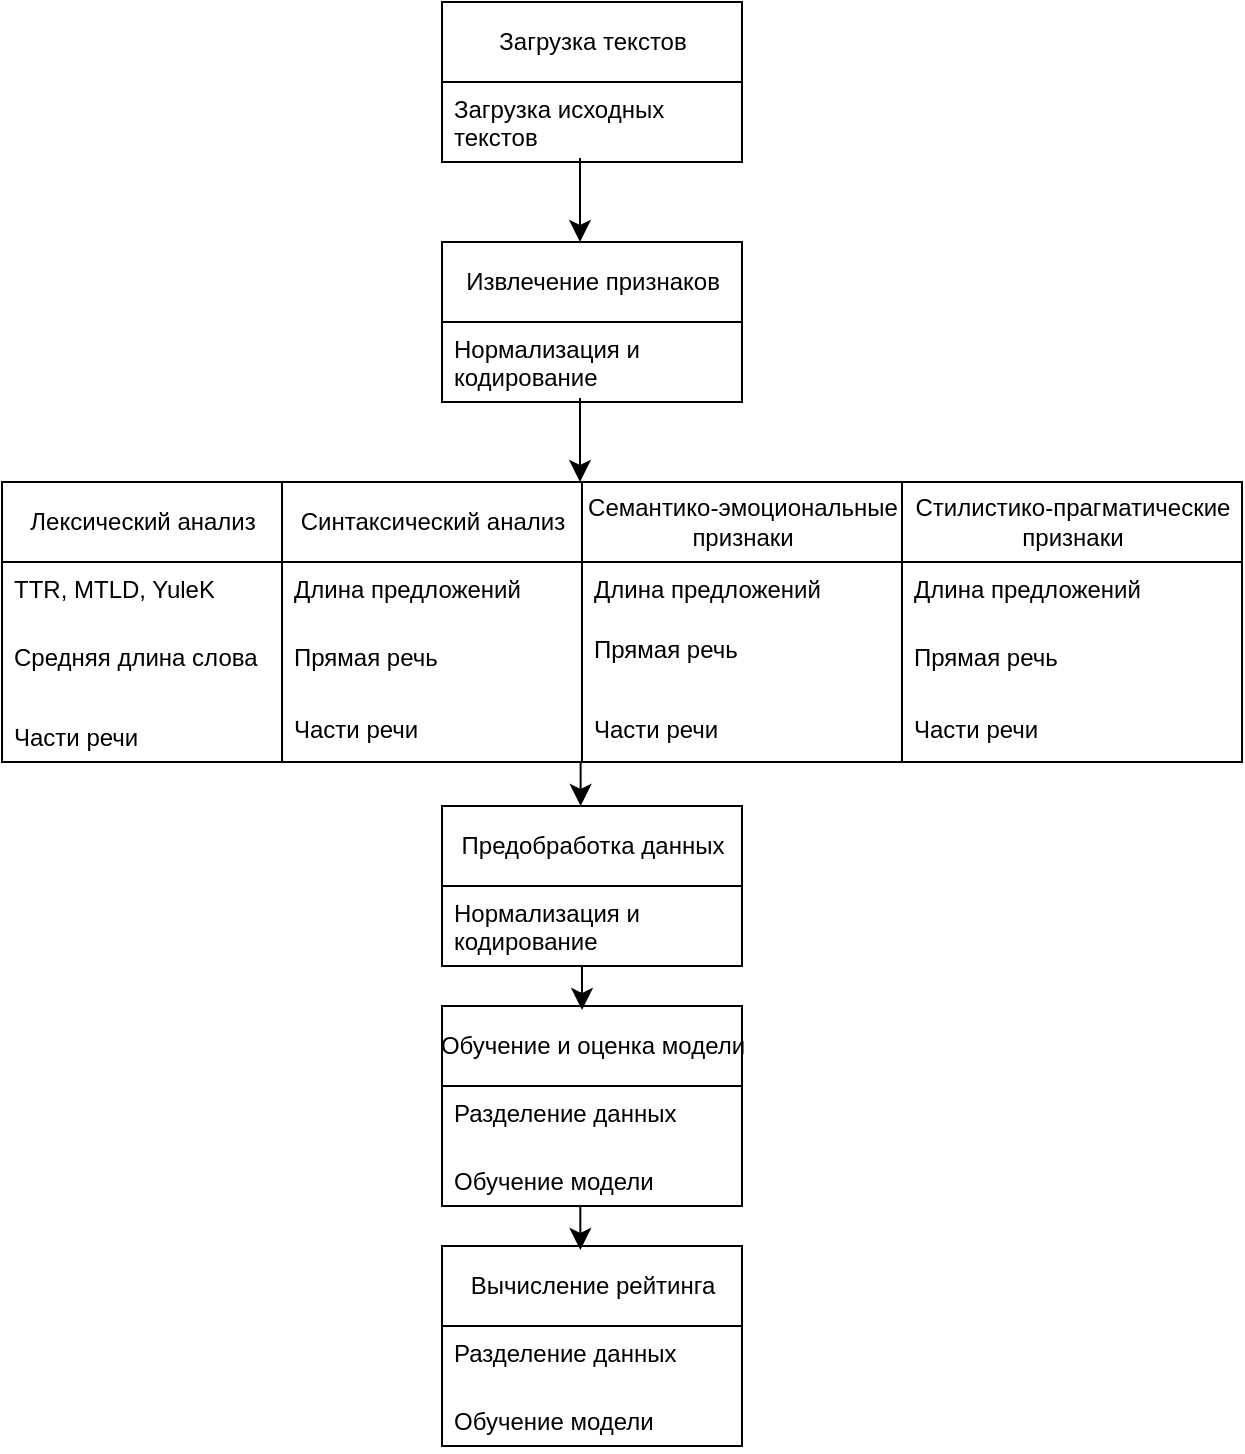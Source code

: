 <mxfile version="21.6.5" type="device" pages="2">
  <diagram name="Методика" id="MAUhzzIwP6iiAB92PkSd">
    <mxGraphModel dx="1434" dy="844" grid="1" gridSize="10" guides="1" tooltips="1" connect="1" arrows="1" fold="1" page="1" pageScale="1" pageWidth="827" pageHeight="1169" math="0" shadow="0">
      <root>
        <mxCell id="0" />
        <mxCell id="1" parent="0" />
        <mxCell id="Vltvs8bdXGDMseQNXy8k-7" value="Лексический анализ" style="swimlane;fontStyle=0;childLayout=stackLayout;horizontal=1;startSize=40;fillColor=none;horizontalStack=0;resizeParent=1;resizeParentMax=0;resizeLast=0;collapsible=1;marginBottom=0;html=1;" parent="1" vertex="1">
          <mxGeometry x="30" y="380" width="140" height="140" as="geometry" />
        </mxCell>
        <mxCell id="Vltvs8bdXGDMseQNXy8k-8" value="TTR, MTLD, YuleK" style="text;strokeColor=none;fillColor=none;align=left;verticalAlign=top;spacingLeft=4;spacingRight=4;overflow=hidden;rotatable=0;points=[[0,0.5],[1,0.5]];portConstraint=eastwest;whiteSpace=wrap;html=1;" parent="Vltvs8bdXGDMseQNXy8k-7" vertex="1">
          <mxGeometry y="40" width="140" height="34" as="geometry" />
        </mxCell>
        <mxCell id="Vltvs8bdXGDMseQNXy8k-9" value="Средняя длина слова" style="text;strokeColor=none;fillColor=none;align=left;verticalAlign=top;spacingLeft=4;spacingRight=4;overflow=hidden;rotatable=0;points=[[0,0.5],[1,0.5]];portConstraint=eastwest;whiteSpace=wrap;html=1;" parent="Vltvs8bdXGDMseQNXy8k-7" vertex="1">
          <mxGeometry y="74" width="140" height="40" as="geometry" />
        </mxCell>
        <mxCell id="Vltvs8bdXGDMseQNXy8k-10" value="Части речи" style="text;strokeColor=none;fillColor=none;align=left;verticalAlign=top;spacingLeft=4;spacingRight=4;overflow=hidden;rotatable=0;points=[[0,0.5],[1,0.5]];portConstraint=eastwest;whiteSpace=wrap;html=1;" parent="Vltvs8bdXGDMseQNXy8k-7" vertex="1">
          <mxGeometry y="114" width="140" height="26" as="geometry" />
        </mxCell>
        <mxCell id="Vltvs8bdXGDMseQNXy8k-11" value="Синтаксический анализ" style="swimlane;fontStyle=0;childLayout=stackLayout;horizontal=1;startSize=40;fillColor=none;horizontalStack=0;resizeParent=1;resizeParentMax=0;resizeLast=0;collapsible=1;marginBottom=0;html=1;" parent="1" vertex="1">
          <mxGeometry x="170" y="380" width="150" height="140" as="geometry" />
        </mxCell>
        <mxCell id="Vltvs8bdXGDMseQNXy8k-12" value="Длина предложений" style="text;strokeColor=none;fillColor=none;align=left;verticalAlign=top;spacingLeft=4;spacingRight=4;overflow=hidden;rotatable=0;points=[[0,0.5],[1,0.5]];portConstraint=eastwest;whiteSpace=wrap;html=1;" parent="Vltvs8bdXGDMseQNXy8k-11" vertex="1">
          <mxGeometry y="40" width="150" height="34" as="geometry" />
        </mxCell>
        <mxCell id="Vltvs8bdXGDMseQNXy8k-13" value="Прямая речь" style="text;strokeColor=none;fillColor=none;align=left;verticalAlign=top;spacingLeft=4;spacingRight=4;overflow=hidden;rotatable=0;points=[[0,0.5],[1,0.5]];portConstraint=eastwest;whiteSpace=wrap;html=1;" parent="Vltvs8bdXGDMseQNXy8k-11" vertex="1">
          <mxGeometry y="74" width="150" height="36" as="geometry" />
        </mxCell>
        <mxCell id="Vltvs8bdXGDMseQNXy8k-14" value="Части речи" style="text;strokeColor=none;fillColor=none;align=left;verticalAlign=top;spacingLeft=4;spacingRight=4;overflow=hidden;rotatable=0;points=[[0,0.5],[1,0.5]];portConstraint=eastwest;whiteSpace=wrap;html=1;" parent="Vltvs8bdXGDMseQNXy8k-11" vertex="1">
          <mxGeometry y="110" width="150" height="30" as="geometry" />
        </mxCell>
        <mxCell id="Vltvs8bdXGDMseQNXy8k-15" value="Семантико-эмоциональные &lt;br&gt;признаки" style="swimlane;fontStyle=0;childLayout=stackLayout;horizontal=1;startSize=40;fillColor=none;horizontalStack=0;resizeParent=1;resizeParentMax=0;resizeLast=0;collapsible=1;marginBottom=0;html=1;" parent="1" vertex="1">
          <mxGeometry x="320" y="380" width="160" height="140" as="geometry" />
        </mxCell>
        <mxCell id="Vltvs8bdXGDMseQNXy8k-16" value="Длина предложений" style="text;strokeColor=none;fillColor=none;align=left;verticalAlign=top;spacingLeft=4;spacingRight=4;overflow=hidden;rotatable=0;points=[[0,0.5],[1,0.5]];portConstraint=eastwest;whiteSpace=wrap;html=1;" parent="Vltvs8bdXGDMseQNXy8k-15" vertex="1">
          <mxGeometry y="40" width="160" height="30" as="geometry" />
        </mxCell>
        <mxCell id="Vltvs8bdXGDMseQNXy8k-17" value="Прямая речь" style="text;strokeColor=none;fillColor=none;align=left;verticalAlign=top;spacingLeft=4;spacingRight=4;overflow=hidden;rotatable=0;points=[[0,0.5],[1,0.5]];portConstraint=eastwest;whiteSpace=wrap;html=1;" parent="Vltvs8bdXGDMseQNXy8k-15" vertex="1">
          <mxGeometry y="70" width="160" height="40" as="geometry" />
        </mxCell>
        <mxCell id="Vltvs8bdXGDMseQNXy8k-18" value="Части речи" style="text;strokeColor=none;fillColor=none;align=left;verticalAlign=top;spacingLeft=4;spacingRight=4;overflow=hidden;rotatable=0;points=[[0,0.5],[1,0.5]];portConstraint=eastwest;whiteSpace=wrap;html=1;" parent="Vltvs8bdXGDMseQNXy8k-15" vertex="1">
          <mxGeometry y="110" width="160" height="30" as="geometry" />
        </mxCell>
        <mxCell id="Vltvs8bdXGDMseQNXy8k-19" value="Стилистико-прагматические &lt;br&gt;признаки" style="swimlane;fontStyle=0;childLayout=stackLayout;horizontal=1;startSize=40;fillColor=none;horizontalStack=0;resizeParent=1;resizeParentMax=0;resizeLast=0;collapsible=1;marginBottom=0;html=1;" parent="1" vertex="1">
          <mxGeometry x="480" y="380" width="170" height="140" as="geometry" />
        </mxCell>
        <mxCell id="Vltvs8bdXGDMseQNXy8k-20" value="Длина предложений" style="text;strokeColor=none;fillColor=none;align=left;verticalAlign=top;spacingLeft=4;spacingRight=4;overflow=hidden;rotatable=0;points=[[0,0.5],[1,0.5]];portConstraint=eastwest;whiteSpace=wrap;html=1;" parent="Vltvs8bdXGDMseQNXy8k-19" vertex="1">
          <mxGeometry y="40" width="170" height="34" as="geometry" />
        </mxCell>
        <mxCell id="Vltvs8bdXGDMseQNXy8k-21" value="Прямая речь" style="text;strokeColor=none;fillColor=none;align=left;verticalAlign=top;spacingLeft=4;spacingRight=4;overflow=hidden;rotatable=0;points=[[0,0.5],[1,0.5]];portConstraint=eastwest;whiteSpace=wrap;html=1;" parent="Vltvs8bdXGDMseQNXy8k-19" vertex="1">
          <mxGeometry y="74" width="170" height="36" as="geometry" />
        </mxCell>
        <mxCell id="Vltvs8bdXGDMseQNXy8k-22" value="Части речи" style="text;strokeColor=none;fillColor=none;align=left;verticalAlign=top;spacingLeft=4;spacingRight=4;overflow=hidden;rotatable=0;points=[[0,0.5],[1,0.5]];portConstraint=eastwest;whiteSpace=wrap;html=1;" parent="Vltvs8bdXGDMseQNXy8k-19" vertex="1">
          <mxGeometry y="110" width="170" height="30" as="geometry" />
        </mxCell>
        <mxCell id="Vltvs8bdXGDMseQNXy8k-23" value="Извлечение признаков" style="swimlane;fontStyle=0;childLayout=stackLayout;horizontal=1;startSize=40;fillColor=none;horizontalStack=0;resizeParent=1;resizeParentMax=0;resizeLast=0;collapsible=1;marginBottom=0;html=1;" parent="1" vertex="1">
          <mxGeometry x="250" y="260" width="150" height="80" as="geometry" />
        </mxCell>
        <mxCell id="Vltvs8bdXGDMseQNXy8k-24" value="Нормализация и кодирование" style="text;strokeColor=none;fillColor=none;align=left;verticalAlign=top;spacingLeft=4;spacingRight=4;overflow=hidden;rotatable=0;points=[[0,0.5],[1,0.5]];portConstraint=eastwest;whiteSpace=wrap;html=1;" parent="Vltvs8bdXGDMseQNXy8k-23" vertex="1">
          <mxGeometry y="40" width="150" height="40" as="geometry" />
        </mxCell>
        <mxCell id="Vltvs8bdXGDMseQNXy8k-27" value="Загрузка текстов" style="swimlane;fontStyle=0;childLayout=stackLayout;horizontal=1;startSize=40;fillColor=none;horizontalStack=0;resizeParent=1;resizeParentMax=0;resizeLast=0;collapsible=1;marginBottom=0;html=1;" parent="1" vertex="1">
          <mxGeometry x="250" y="140" width="150" height="80" as="geometry" />
        </mxCell>
        <mxCell id="Vltvs8bdXGDMseQNXy8k-28" value="Загрузка исходных текстов" style="text;strokeColor=none;fillColor=none;align=left;verticalAlign=top;spacingLeft=4;spacingRight=4;overflow=hidden;rotatable=0;points=[[0,0.5],[1,0.5]];portConstraint=eastwest;whiteSpace=wrap;html=1;" parent="Vltvs8bdXGDMseQNXy8k-27" vertex="1">
          <mxGeometry y="40" width="150" height="40" as="geometry" />
        </mxCell>
        <mxCell id="Vltvs8bdXGDMseQNXy8k-30" value="Предобработка данных" style="swimlane;fontStyle=0;childLayout=stackLayout;horizontal=1;startSize=40;fillColor=none;horizontalStack=0;resizeParent=1;resizeParentMax=0;resizeLast=0;collapsible=1;marginBottom=0;html=1;" parent="1" vertex="1">
          <mxGeometry x="250" y="542" width="150" height="80" as="geometry" />
        </mxCell>
        <mxCell id="Vltvs8bdXGDMseQNXy8k-31" value="Нормализация и кодирование" style="text;strokeColor=none;fillColor=none;align=left;verticalAlign=top;spacingLeft=4;spacingRight=4;overflow=hidden;rotatable=0;points=[[0,0.5],[1,0.5]];portConstraint=eastwest;whiteSpace=wrap;html=1;" parent="Vltvs8bdXGDMseQNXy8k-30" vertex="1">
          <mxGeometry y="40" width="150" height="40" as="geometry" />
        </mxCell>
        <mxCell id="Vltvs8bdXGDMseQNXy8k-35" value="Обучение и оценка модели" style="swimlane;fontStyle=0;childLayout=stackLayout;horizontal=1;startSize=40;fillColor=none;horizontalStack=0;resizeParent=1;resizeParentMax=0;resizeLast=0;collapsible=1;marginBottom=0;html=1;" parent="1" vertex="1">
          <mxGeometry x="250" y="642" width="150" height="100" as="geometry" />
        </mxCell>
        <mxCell id="Vltvs8bdXGDMseQNXy8k-36" value="Разделение данных" style="text;strokeColor=none;fillColor=none;align=left;verticalAlign=top;spacingLeft=4;spacingRight=4;overflow=hidden;rotatable=0;points=[[0,0.5],[1,0.5]];portConstraint=eastwest;whiteSpace=wrap;html=1;" parent="Vltvs8bdXGDMseQNXy8k-35" vertex="1">
          <mxGeometry y="40" width="150" height="34" as="geometry" />
        </mxCell>
        <mxCell id="Vltvs8bdXGDMseQNXy8k-37" value="Обучение модели" style="text;strokeColor=none;fillColor=none;align=left;verticalAlign=top;spacingLeft=4;spacingRight=4;overflow=hidden;rotatable=0;points=[[0,0.5],[1,0.5]];portConstraint=eastwest;whiteSpace=wrap;html=1;" parent="Vltvs8bdXGDMseQNXy8k-35" vertex="1">
          <mxGeometry y="74" width="150" height="26" as="geometry" />
        </mxCell>
        <mxCell id="Vltvs8bdXGDMseQNXy8k-42" value="Вычисление рейтинга" style="swimlane;fontStyle=0;childLayout=stackLayout;horizontal=1;startSize=40;fillColor=none;horizontalStack=0;resizeParent=1;resizeParentMax=0;resizeLast=0;collapsible=1;marginBottom=0;html=1;" parent="1" vertex="1">
          <mxGeometry x="250" y="762" width="150" height="100" as="geometry" />
        </mxCell>
        <mxCell id="Vltvs8bdXGDMseQNXy8k-43" value="Разделение данных" style="text;strokeColor=none;fillColor=none;align=left;verticalAlign=top;spacingLeft=4;spacingRight=4;overflow=hidden;rotatable=0;points=[[0,0.5],[1,0.5]];portConstraint=eastwest;whiteSpace=wrap;html=1;" parent="Vltvs8bdXGDMseQNXy8k-42" vertex="1">
          <mxGeometry y="40" width="150" height="34" as="geometry" />
        </mxCell>
        <mxCell id="Vltvs8bdXGDMseQNXy8k-44" value="Обучение модели" style="text;strokeColor=none;fillColor=none;align=left;verticalAlign=top;spacingLeft=4;spacingRight=4;overflow=hidden;rotatable=0;points=[[0,0.5],[1,0.5]];portConstraint=eastwest;whiteSpace=wrap;html=1;" parent="Vltvs8bdXGDMseQNXy8k-42" vertex="1">
          <mxGeometry y="74" width="150" height="26" as="geometry" />
        </mxCell>
        <mxCell id="Vltvs8bdXGDMseQNXy8k-46" value="" style="edgeStyle=segmentEdgeStyle;endArrow=classic;html=1;curved=0;rounded=0;endSize=8;startSize=8;entryX=0.5;entryY=0;entryDx=0;entryDy=0;" parent="1" edge="1">
          <mxGeometry width="50" height="50" relative="1" as="geometry">
            <mxPoint x="319" y="218" as="sourcePoint" />
            <mxPoint x="319" y="260" as="targetPoint" />
          </mxGeometry>
        </mxCell>
        <mxCell id="Vltvs8bdXGDMseQNXy8k-47" value="" style="edgeStyle=segmentEdgeStyle;endArrow=classic;html=1;curved=0;rounded=0;endSize=8;startSize=8;entryX=0.5;entryY=0;entryDx=0;entryDy=0;" parent="1" edge="1">
          <mxGeometry width="50" height="50" relative="1" as="geometry">
            <mxPoint x="319" y="338" as="sourcePoint" />
            <mxPoint x="319" y="380" as="targetPoint" />
          </mxGeometry>
        </mxCell>
        <mxCell id="Vltvs8bdXGDMseQNXy8k-52" value="" style="edgeStyle=segmentEdgeStyle;endArrow=classic;html=1;curved=0;rounded=0;endSize=8;startSize=8;entryX=0.5;entryY=0;entryDx=0;entryDy=0;" parent="1" edge="1">
          <mxGeometry width="50" height="50" relative="1" as="geometry">
            <mxPoint x="319.17" y="742" as="sourcePoint" />
            <mxPoint x="319.17" y="764" as="targetPoint" />
          </mxGeometry>
        </mxCell>
        <mxCell id="Vltvs8bdXGDMseQNXy8k-54" value="" style="edgeStyle=segmentEdgeStyle;endArrow=classic;html=1;curved=0;rounded=0;endSize=8;startSize=8;entryX=0.5;entryY=0;entryDx=0;entryDy=0;" parent="1" edge="1">
          <mxGeometry width="50" height="50" relative="1" as="geometry">
            <mxPoint x="320.0" y="622" as="sourcePoint" />
            <mxPoint x="320.0" y="644" as="targetPoint" />
          </mxGeometry>
        </mxCell>
        <mxCell id="Vltvs8bdXGDMseQNXy8k-55" value="" style="edgeStyle=segmentEdgeStyle;endArrow=classic;html=1;curved=0;rounded=0;endSize=8;startSize=8;entryX=0.5;entryY=0;entryDx=0;entryDy=0;" parent="1" edge="1">
          <mxGeometry width="50" height="50" relative="1" as="geometry">
            <mxPoint x="319.31" y="520" as="sourcePoint" />
            <mxPoint x="319.31" y="542" as="targetPoint" />
          </mxGeometry>
        </mxCell>
      </root>
    </mxGraphModel>
  </diagram>
  <diagram id="rGegqaYmPXagWXzvC4XO" name="Алгоритм">
    <mxGraphModel dx="989" dy="582" grid="1" gridSize="10" guides="1" tooltips="1" connect="1" arrows="1" fold="1" page="1" pageScale="1" pageWidth="827" pageHeight="1169" math="0" shadow="0">
      <root>
        <mxCell id="0" />
        <mxCell id="1" parent="0" />
        <mxCell id="PxcUNu4rTDiShUl_EQIm-27" style="edgeStyle=orthogonalEdgeStyle;rounded=0;orthogonalLoop=1;jettySize=auto;html=1;exitX=0.5;exitY=1;exitDx=0;exitDy=0;entryX=0.5;entryY=0;entryDx=0;entryDy=0;endArrow=blockThin;endFill=1;" edge="1" parent="1" source="PxcUNu4rTDiShUl_EQIm-1" target="PxcUNu4rTDiShUl_EQIm-4">
          <mxGeometry relative="1" as="geometry" />
        </mxCell>
        <mxCell id="PxcUNu4rTDiShUl_EQIm-1" value="Предобработка текста" style="rounded=0;whiteSpace=wrap;html=1;" vertex="1" parent="1">
          <mxGeometry x="40" y="360" width="120" height="60" as="geometry" />
        </mxCell>
        <mxCell id="PxcUNu4rTDiShUl_EQIm-20" style="edgeStyle=orthogonalEdgeStyle;rounded=0;orthogonalLoop=1;jettySize=auto;html=1;entryX=0.5;entryY=0;entryDx=0;entryDy=0;endArrow=none;endFill=0;" edge="1" parent="1" source="PxcUNu4rTDiShUl_EQIm-4" target="PxcUNu4rTDiShUl_EQIm-7">
          <mxGeometry relative="1" as="geometry" />
        </mxCell>
        <mxCell id="PxcUNu4rTDiShUl_EQIm-4" value="Извлечение лексических признаков" style="shape=process;whiteSpace=wrap;html=1;backgroundOutline=1;" vertex="1" parent="1">
          <mxGeometry x="220" y="140" width="120" height="60" as="geometry" />
        </mxCell>
        <mxCell id="PxcUNu4rTDiShUl_EQIm-19" style="edgeStyle=orthogonalEdgeStyle;rounded=0;orthogonalLoop=1;jettySize=auto;html=1;entryX=0.5;entryY=0;entryDx=0;entryDy=0;endArrow=none;endFill=0;" edge="1" parent="1" source="PxcUNu4rTDiShUl_EQIm-5" target="PxcUNu4rTDiShUl_EQIm-1">
          <mxGeometry relative="1" as="geometry" />
        </mxCell>
        <mxCell id="PxcUNu4rTDiShUl_EQIm-5" value="Загрузка модели" style="shape=parallelogram;perimeter=parallelogramPerimeter;whiteSpace=wrap;html=1;fixedSize=1;" vertex="1" parent="1">
          <mxGeometry x="40" y="280" width="120" height="60" as="geometry" />
        </mxCell>
        <mxCell id="PxcUNu4rTDiShUl_EQIm-18" style="edgeStyle=orthogonalEdgeStyle;rounded=0;orthogonalLoop=1;jettySize=auto;html=1;exitX=0.499;exitY=0.843;exitDx=0;exitDy=0;exitPerimeter=0;endArrow=none;endFill=0;" edge="1" parent="1" source="PxcUNu4rTDiShUl_EQIm-6">
          <mxGeometry relative="1" as="geometry">
            <mxPoint x="100" y="260" as="sourcePoint" />
            <mxPoint x="100" y="280" as="targetPoint" />
          </mxGeometry>
        </mxCell>
        <mxCell id="PxcUNu4rTDiShUl_EQIm-6" value="Загрузка исследуемого текста" style="shape=document;whiteSpace=wrap;html=1;boundedLbl=1;" vertex="1" parent="1">
          <mxGeometry x="40" y="200" width="120" height="60" as="geometry" />
        </mxCell>
        <mxCell id="PxcUNu4rTDiShUl_EQIm-21" style="edgeStyle=orthogonalEdgeStyle;rounded=0;orthogonalLoop=1;jettySize=auto;html=1;entryX=0.5;entryY=0;entryDx=0;entryDy=0;endArrow=none;endFill=0;" edge="1" parent="1" source="PxcUNu4rTDiShUl_EQIm-7" target="PxcUNu4rTDiShUl_EQIm-8">
          <mxGeometry relative="1" as="geometry" />
        </mxCell>
        <mxCell id="PxcUNu4rTDiShUl_EQIm-7" value="Извлечение синтаксических&lt;br&gt;признаков" style="shape=process;whiteSpace=wrap;html=1;backgroundOutline=1;" vertex="1" parent="1">
          <mxGeometry x="220" y="220" width="120" height="60" as="geometry" />
        </mxCell>
        <mxCell id="PxcUNu4rTDiShUl_EQIm-23" style="edgeStyle=orthogonalEdgeStyle;rounded=0;orthogonalLoop=1;jettySize=auto;html=1;exitX=0.5;exitY=1;exitDx=0;exitDy=0;entryX=0.5;entryY=0;entryDx=0;entryDy=0;endArrow=none;endFill=0;" edge="1" parent="1" source="PxcUNu4rTDiShUl_EQIm-8" target="PxcUNu4rTDiShUl_EQIm-9">
          <mxGeometry relative="1" as="geometry" />
        </mxCell>
        <mxCell id="PxcUNu4rTDiShUl_EQIm-8" value="Извлечение семантических&lt;br&gt;признаков" style="shape=process;whiteSpace=wrap;html=1;backgroundOutline=1;" vertex="1" parent="1">
          <mxGeometry x="220" y="300" width="120" height="60" as="geometry" />
        </mxCell>
        <mxCell id="PxcUNu4rTDiShUl_EQIm-28" style="edgeStyle=orthogonalEdgeStyle;rounded=0;orthogonalLoop=1;jettySize=auto;html=1;entryX=0.5;entryY=0;entryDx=0;entryDy=0;exitX=0.5;exitY=1;exitDx=0;exitDy=0;" edge="1" parent="1" source="PxcUNu4rTDiShUl_EQIm-9" target="PxcUNu4rTDiShUl_EQIm-11">
          <mxGeometry relative="1" as="geometry" />
        </mxCell>
        <mxCell id="PxcUNu4rTDiShUl_EQIm-9" value="Извлечение стилистических признаков" style="shape=process;whiteSpace=wrap;html=1;backgroundOutline=1;" vertex="1" parent="1">
          <mxGeometry x="220" y="380" width="120" height="60" as="geometry" />
        </mxCell>
        <mxCell id="PxcUNu4rTDiShUl_EQIm-24" style="edgeStyle=orthogonalEdgeStyle;rounded=0;orthogonalLoop=1;jettySize=auto;html=1;exitX=0.5;exitY=1;exitDx=0;exitDy=0;entryX=0.5;entryY=0;entryDx=0;entryDy=0;endArrow=none;endFill=0;" edge="1" parent="1" source="PxcUNu4rTDiShUl_EQIm-11" target="PxcUNu4rTDiShUl_EQIm-12">
          <mxGeometry relative="1" as="geometry" />
        </mxCell>
        <mxCell id="PxcUNu4rTDiShUl_EQIm-11" value="Нормализация признаков" style="rounded=0;whiteSpace=wrap;html=1;" vertex="1" parent="1">
          <mxGeometry x="400" y="140" width="120" height="60" as="geometry" />
        </mxCell>
        <mxCell id="PxcUNu4rTDiShUl_EQIm-25" style="edgeStyle=orthogonalEdgeStyle;rounded=0;orthogonalLoop=1;jettySize=auto;html=1;exitX=0.5;exitY=1;exitDx=0;exitDy=0;entryX=0.5;entryY=0;entryDx=0;entryDy=0;endArrow=none;endFill=0;" edge="1" parent="1" source="PxcUNu4rTDiShUl_EQIm-12" target="PxcUNu4rTDiShUl_EQIm-13">
          <mxGeometry relative="1" as="geometry" />
        </mxCell>
        <mxCell id="PxcUNu4rTDiShUl_EQIm-12" value="Формирование итоговой оценки" style="rounded=0;whiteSpace=wrap;html=1;" vertex="1" parent="1">
          <mxGeometry x="400" y="220" width="120" height="60" as="geometry" />
        </mxCell>
        <mxCell id="PxcUNu4rTDiShUl_EQIm-26" style="edgeStyle=orthogonalEdgeStyle;rounded=0;orthogonalLoop=1;jettySize=auto;html=1;exitX=0.5;exitY=1;exitDx=0;exitDy=0;entryX=0.5;entryY=0;entryDx=0;entryDy=0;entryPerimeter=0;endArrow=none;endFill=0;" edge="1" parent="1" source="PxcUNu4rTDiShUl_EQIm-13" target="PxcUNu4rTDiShUl_EQIm-16">
          <mxGeometry relative="1" as="geometry" />
        </mxCell>
        <mxCell id="PxcUNu4rTDiShUl_EQIm-13" value="Вывод &lt;br&gt;результатов" style="shape=parallelogram;perimeter=parallelogramPerimeter;whiteSpace=wrap;html=1;fixedSize=1;" vertex="1" parent="1">
          <mxGeometry x="400" y="310" width="120" height="60" as="geometry" />
        </mxCell>
        <mxCell id="PxcUNu4rTDiShUl_EQIm-17" style="edgeStyle=orthogonalEdgeStyle;rounded=0;orthogonalLoop=1;jettySize=auto;html=1;exitX=0.5;exitY=1;exitDx=0;exitDy=0;exitPerimeter=0;entryX=0.5;entryY=0;entryDx=0;entryDy=0;endArrow=none;endFill=0;" edge="1" parent="1" source="PxcUNu4rTDiShUl_EQIm-15" target="PxcUNu4rTDiShUl_EQIm-6">
          <mxGeometry relative="1" as="geometry" />
        </mxCell>
        <mxCell id="PxcUNu4rTDiShUl_EQIm-15" value="Начало" style="strokeWidth=1;html=1;shape=mxgraph.flowchart.terminator;whiteSpace=wrap;" vertex="1" parent="1">
          <mxGeometry x="50" y="140" width="100" height="40" as="geometry" />
        </mxCell>
        <mxCell id="PxcUNu4rTDiShUl_EQIm-16" value="Конец" style="strokeWidth=1;html=1;shape=mxgraph.flowchart.terminator;whiteSpace=wrap;" vertex="1" parent="1">
          <mxGeometry x="410" y="390" width="100" height="40" as="geometry" />
        </mxCell>
      </root>
    </mxGraphModel>
  </diagram>
</mxfile>
